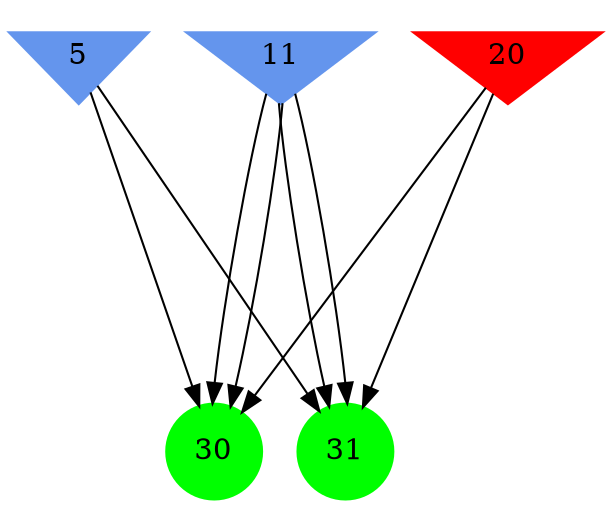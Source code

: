 digraph brain {
	ranksep=2.0;
	5 [shape=invtriangle,style=filled,color=cornflowerblue];
	11 [shape=invtriangle,style=filled,color=cornflowerblue];
	20 [shape=invtriangle,style=filled,color=red];
	30 [shape=circle,style=filled,color=green];
	31 [shape=circle,style=filled,color=green];
	20	->	30;
	20	->	31;
	11	->	30;
	11	->	31;
	5	->	30;
	5	->	31;
	11	->	30;
	11	->	31;
	{ rank=same; 5; 11; 20; }
	{ rank=same; }
	{ rank=same; 30; 31; }
}
